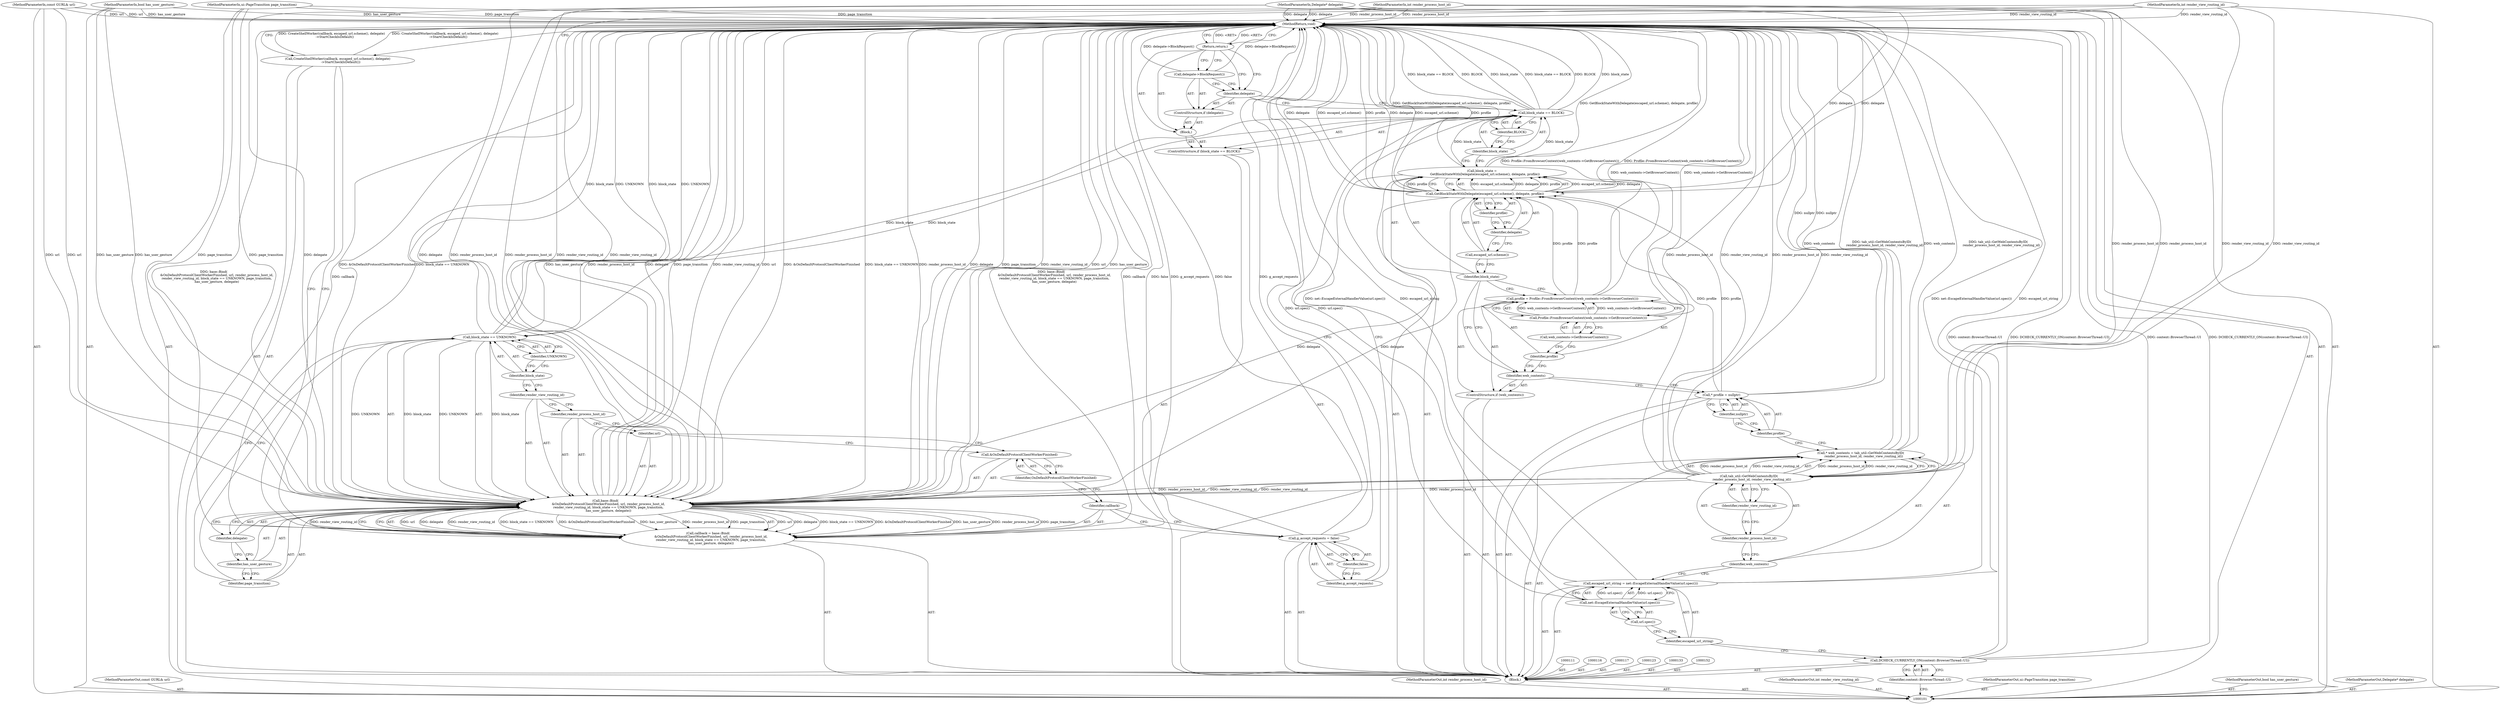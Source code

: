 digraph "1_Chrome_36fd3c9a6ba9fce9dd80c442c3ba5decd8e4c065" {
"1000168" [label="(MethodReturn,void)"];
"1000112" [label="(Call,escaped_url_string = net::EscapeExternalHandlerValue(url.spec()))"];
"1000113" [label="(Identifier,escaped_url_string)"];
"1000114" [label="(Call,net::EscapeExternalHandlerValue(url.spec()))"];
"1000115" [label="(Call,url.spec())"];
"1000118" [label="(Call,* web_contents = tab_util::GetWebContentsByID(\n      render_process_host_id, render_view_routing_id))"];
"1000119" [label="(Identifier,web_contents)"];
"1000120" [label="(Call,tab_util::GetWebContentsByID(\n      render_process_host_id, render_view_routing_id))"];
"1000122" [label="(Identifier,render_view_routing_id)"];
"1000121" [label="(Identifier,render_process_host_id)"];
"1000125" [label="(Identifier,profile)"];
"1000126" [label="(Identifier,nullptr)"];
"1000124" [label="(Call,* profile = nullptr)"];
"1000127" [label="(ControlStructure,if (web_contents))"];
"1000128" [label="(Identifier,web_contents)"];
"1000131" [label="(Call,Profile::FromBrowserContext(web_contents->GetBrowserContext()))"];
"1000129" [label="(Call,profile = Profile::FromBrowserContext(web_contents->GetBrowserContext()))"];
"1000130" [label="(Identifier,profile)"];
"1000132" [label="(Call,web_contents->GetBrowserContext())"];
"1000134" [label="(Call,block_state =\n      GetBlockStateWithDelegate(escaped_url.scheme(), delegate, profile))"];
"1000135" [label="(Identifier,block_state)"];
"1000137" [label="(Call,escaped_url.scheme())"];
"1000138" [label="(Identifier,delegate)"];
"1000136" [label="(Call,GetBlockStateWithDelegate(escaped_url.scheme(), delegate, profile))"];
"1000139" [label="(Identifier,profile)"];
"1000102" [label="(MethodParameterIn,const GURL& url)"];
"1000246" [label="(MethodParameterOut,const GURL& url)"];
"1000140" [label="(ControlStructure,if (block_state == BLOCK))"];
"1000143" [label="(Identifier,BLOCK)"];
"1000144" [label="(Block,)"];
"1000141" [label="(Call,block_state == BLOCK)"];
"1000142" [label="(Identifier,block_state)"];
"1000145" [label="(ControlStructure,if (delegate))"];
"1000146" [label="(Identifier,delegate)"];
"1000147" [label="(Call,delegate->BlockRequest())"];
"1000148" [label="(Return,return;)"];
"1000149" [label="(Call,g_accept_requests = false)"];
"1000150" [label="(Identifier,g_accept_requests)"];
"1000151" [label="(Identifier,false)"];
"1000153" [label="(Call,callback = base::Bind(\n      &OnDefaultProtocolClientWorkerFinished, url, render_process_host_id,\n      render_view_routing_id, block_state == UNKNOWN, page_transition,\n      has_user_gesture, delegate))"];
"1000154" [label="(Identifier,callback)"];
"1000155" [label="(Call,base::Bind(\n      &OnDefaultProtocolClientWorkerFinished, url, render_process_host_id,\n      render_view_routing_id, block_state == UNKNOWN, page_transition,\n      has_user_gesture, delegate))"];
"1000158" [label="(Identifier,url)"];
"1000159" [label="(Identifier,render_process_host_id)"];
"1000156" [label="(Call,&OnDefaultProtocolClientWorkerFinished)"];
"1000157" [label="(Identifier,OnDefaultProtocolClientWorkerFinished)"];
"1000103" [label="(MethodParameterIn,int render_process_host_id)"];
"1000247" [label="(MethodParameterOut,int render_process_host_id)"];
"1000161" [label="(Call,block_state == UNKNOWN)"];
"1000162" [label="(Identifier,block_state)"];
"1000163" [label="(Identifier,UNKNOWN)"];
"1000164" [label="(Identifier,page_transition)"];
"1000160" [label="(Identifier,render_view_routing_id)"];
"1000166" [label="(Identifier,delegate)"];
"1000165" [label="(Identifier,has_user_gesture)"];
"1000167" [label="(Call,CreateShellWorker(callback, escaped_url.scheme(), delegate)\n      ->StartCheckIsDefault())"];
"1000104" [label="(MethodParameterIn,int render_view_routing_id)"];
"1000248" [label="(MethodParameterOut,int render_view_routing_id)"];
"1000105" [label="(MethodParameterIn,ui::PageTransition page_transition)"];
"1000249" [label="(MethodParameterOut,ui::PageTransition page_transition)"];
"1000106" [label="(MethodParameterIn,bool has_user_gesture)"];
"1000250" [label="(MethodParameterOut,bool has_user_gesture)"];
"1000108" [label="(Block,)"];
"1000107" [label="(MethodParameterIn,Delegate* delegate)"];
"1000251" [label="(MethodParameterOut,Delegate* delegate)"];
"1000109" [label="(Call,DCHECK_CURRENTLY_ON(content::BrowserThread::UI))"];
"1000110" [label="(Identifier,content::BrowserThread::UI)"];
"1000168" -> "1000101"  [label="AST: "];
"1000168" -> "1000148"  [label="CFG: "];
"1000168" -> "1000167"  [label="CFG: "];
"1000155" -> "1000168"  [label="DDG: render_process_host_id"];
"1000155" -> "1000168"  [label="DDG: delegate"];
"1000155" -> "1000168"  [label="DDG: page_transition"];
"1000155" -> "1000168"  [label="DDG: render_view_routing_id"];
"1000155" -> "1000168"  [label="DDG: url"];
"1000155" -> "1000168"  [label="DDG: &OnDefaultProtocolClientWorkerFinished"];
"1000155" -> "1000168"  [label="DDG: block_state == UNKNOWN"];
"1000155" -> "1000168"  [label="DDG: has_user_gesture"];
"1000141" -> "1000168"  [label="DDG: block_state"];
"1000141" -> "1000168"  [label="DDG: block_state == BLOCK"];
"1000141" -> "1000168"  [label="DDG: BLOCK"];
"1000104" -> "1000168"  [label="DDG: render_view_routing_id"];
"1000105" -> "1000168"  [label="DDG: page_transition"];
"1000153" -> "1000168"  [label="DDG: callback"];
"1000153" -> "1000168"  [label="DDG: base::Bind(\n      &OnDefaultProtocolClientWorkerFinished, url, render_process_host_id,\n      render_view_routing_id, block_state == UNKNOWN, page_transition,\n      has_user_gesture, delegate)"];
"1000149" -> "1000168"  [label="DDG: g_accept_requests"];
"1000149" -> "1000168"  [label="DDG: false"];
"1000118" -> "1000168"  [label="DDG: web_contents"];
"1000118" -> "1000168"  [label="DDG: tab_util::GetWebContentsByID(\n      render_process_host_id, render_view_routing_id)"];
"1000124" -> "1000168"  [label="DDG: nullptr"];
"1000107" -> "1000168"  [label="DDG: delegate"];
"1000112" -> "1000168"  [label="DDG: net::EscapeExternalHandlerValue(url.spec())"];
"1000112" -> "1000168"  [label="DDG: escaped_url_string"];
"1000131" -> "1000168"  [label="DDG: web_contents->GetBrowserContext()"];
"1000136" -> "1000168"  [label="DDG: profile"];
"1000136" -> "1000168"  [label="DDG: delegate"];
"1000136" -> "1000168"  [label="DDG: escaped_url.scheme()"];
"1000167" -> "1000168"  [label="DDG: CreateShellWorker(callback, escaped_url.scheme(), delegate)\n      ->StartCheckIsDefault()"];
"1000103" -> "1000168"  [label="DDG: render_process_host_id"];
"1000114" -> "1000168"  [label="DDG: url.spec()"];
"1000120" -> "1000168"  [label="DDG: render_process_host_id"];
"1000120" -> "1000168"  [label="DDG: render_view_routing_id"];
"1000102" -> "1000168"  [label="DDG: url"];
"1000109" -> "1000168"  [label="DDG: content::BrowserThread::UI"];
"1000109" -> "1000168"  [label="DDG: DCHECK_CURRENTLY_ON(content::BrowserThread::UI)"];
"1000134" -> "1000168"  [label="DDG: GetBlockStateWithDelegate(escaped_url.scheme(), delegate, profile)"];
"1000161" -> "1000168"  [label="DDG: UNKNOWN"];
"1000161" -> "1000168"  [label="DDG: block_state"];
"1000147" -> "1000168"  [label="DDG: delegate->BlockRequest()"];
"1000106" -> "1000168"  [label="DDG: has_user_gesture"];
"1000129" -> "1000168"  [label="DDG: Profile::FromBrowserContext(web_contents->GetBrowserContext())"];
"1000148" -> "1000168"  [label="DDG: <RET>"];
"1000112" -> "1000108"  [label="AST: "];
"1000112" -> "1000114"  [label="CFG: "];
"1000113" -> "1000112"  [label="AST: "];
"1000114" -> "1000112"  [label="AST: "];
"1000119" -> "1000112"  [label="CFG: "];
"1000112" -> "1000168"  [label="DDG: net::EscapeExternalHandlerValue(url.spec())"];
"1000112" -> "1000168"  [label="DDG: escaped_url_string"];
"1000114" -> "1000112"  [label="DDG: url.spec()"];
"1000113" -> "1000112"  [label="AST: "];
"1000113" -> "1000109"  [label="CFG: "];
"1000115" -> "1000113"  [label="CFG: "];
"1000114" -> "1000112"  [label="AST: "];
"1000114" -> "1000115"  [label="CFG: "];
"1000115" -> "1000114"  [label="AST: "];
"1000112" -> "1000114"  [label="CFG: "];
"1000114" -> "1000168"  [label="DDG: url.spec()"];
"1000114" -> "1000112"  [label="DDG: url.spec()"];
"1000115" -> "1000114"  [label="AST: "];
"1000115" -> "1000113"  [label="CFG: "];
"1000114" -> "1000115"  [label="CFG: "];
"1000118" -> "1000108"  [label="AST: "];
"1000118" -> "1000120"  [label="CFG: "];
"1000119" -> "1000118"  [label="AST: "];
"1000120" -> "1000118"  [label="AST: "];
"1000125" -> "1000118"  [label="CFG: "];
"1000118" -> "1000168"  [label="DDG: web_contents"];
"1000118" -> "1000168"  [label="DDG: tab_util::GetWebContentsByID(\n      render_process_host_id, render_view_routing_id)"];
"1000120" -> "1000118"  [label="DDG: render_process_host_id"];
"1000120" -> "1000118"  [label="DDG: render_view_routing_id"];
"1000119" -> "1000118"  [label="AST: "];
"1000119" -> "1000112"  [label="CFG: "];
"1000121" -> "1000119"  [label="CFG: "];
"1000120" -> "1000118"  [label="AST: "];
"1000120" -> "1000122"  [label="CFG: "];
"1000121" -> "1000120"  [label="AST: "];
"1000122" -> "1000120"  [label="AST: "];
"1000118" -> "1000120"  [label="CFG: "];
"1000120" -> "1000168"  [label="DDG: render_process_host_id"];
"1000120" -> "1000168"  [label="DDG: render_view_routing_id"];
"1000120" -> "1000118"  [label="DDG: render_process_host_id"];
"1000120" -> "1000118"  [label="DDG: render_view_routing_id"];
"1000103" -> "1000120"  [label="DDG: render_process_host_id"];
"1000104" -> "1000120"  [label="DDG: render_view_routing_id"];
"1000120" -> "1000155"  [label="DDG: render_process_host_id"];
"1000120" -> "1000155"  [label="DDG: render_view_routing_id"];
"1000122" -> "1000120"  [label="AST: "];
"1000122" -> "1000121"  [label="CFG: "];
"1000120" -> "1000122"  [label="CFG: "];
"1000121" -> "1000120"  [label="AST: "];
"1000121" -> "1000119"  [label="CFG: "];
"1000122" -> "1000121"  [label="CFG: "];
"1000125" -> "1000124"  [label="AST: "];
"1000125" -> "1000118"  [label="CFG: "];
"1000126" -> "1000125"  [label="CFG: "];
"1000126" -> "1000124"  [label="AST: "];
"1000126" -> "1000125"  [label="CFG: "];
"1000124" -> "1000126"  [label="CFG: "];
"1000124" -> "1000108"  [label="AST: "];
"1000124" -> "1000126"  [label="CFG: "];
"1000125" -> "1000124"  [label="AST: "];
"1000126" -> "1000124"  [label="AST: "];
"1000128" -> "1000124"  [label="CFG: "];
"1000124" -> "1000168"  [label="DDG: nullptr"];
"1000124" -> "1000136"  [label="DDG: profile"];
"1000127" -> "1000108"  [label="AST: "];
"1000128" -> "1000127"  [label="AST: "];
"1000129" -> "1000127"  [label="AST: "];
"1000128" -> "1000127"  [label="AST: "];
"1000128" -> "1000124"  [label="CFG: "];
"1000130" -> "1000128"  [label="CFG: "];
"1000135" -> "1000128"  [label="CFG: "];
"1000131" -> "1000129"  [label="AST: "];
"1000131" -> "1000132"  [label="CFG: "];
"1000132" -> "1000131"  [label="AST: "];
"1000129" -> "1000131"  [label="CFG: "];
"1000131" -> "1000168"  [label="DDG: web_contents->GetBrowserContext()"];
"1000131" -> "1000129"  [label="DDG: web_contents->GetBrowserContext()"];
"1000129" -> "1000127"  [label="AST: "];
"1000129" -> "1000131"  [label="CFG: "];
"1000130" -> "1000129"  [label="AST: "];
"1000131" -> "1000129"  [label="AST: "];
"1000135" -> "1000129"  [label="CFG: "];
"1000129" -> "1000168"  [label="DDG: Profile::FromBrowserContext(web_contents->GetBrowserContext())"];
"1000131" -> "1000129"  [label="DDG: web_contents->GetBrowserContext()"];
"1000129" -> "1000136"  [label="DDG: profile"];
"1000130" -> "1000129"  [label="AST: "];
"1000130" -> "1000128"  [label="CFG: "];
"1000132" -> "1000130"  [label="CFG: "];
"1000132" -> "1000131"  [label="AST: "];
"1000132" -> "1000130"  [label="CFG: "];
"1000131" -> "1000132"  [label="CFG: "];
"1000134" -> "1000108"  [label="AST: "];
"1000134" -> "1000136"  [label="CFG: "];
"1000135" -> "1000134"  [label="AST: "];
"1000136" -> "1000134"  [label="AST: "];
"1000142" -> "1000134"  [label="CFG: "];
"1000134" -> "1000168"  [label="DDG: GetBlockStateWithDelegate(escaped_url.scheme(), delegate, profile)"];
"1000136" -> "1000134"  [label="DDG: escaped_url.scheme()"];
"1000136" -> "1000134"  [label="DDG: delegate"];
"1000136" -> "1000134"  [label="DDG: profile"];
"1000134" -> "1000141"  [label="DDG: block_state"];
"1000135" -> "1000134"  [label="AST: "];
"1000135" -> "1000129"  [label="CFG: "];
"1000135" -> "1000128"  [label="CFG: "];
"1000137" -> "1000135"  [label="CFG: "];
"1000137" -> "1000136"  [label="AST: "];
"1000137" -> "1000135"  [label="CFG: "];
"1000138" -> "1000137"  [label="CFG: "];
"1000138" -> "1000136"  [label="AST: "];
"1000138" -> "1000137"  [label="CFG: "];
"1000139" -> "1000138"  [label="CFG: "];
"1000136" -> "1000134"  [label="AST: "];
"1000136" -> "1000139"  [label="CFG: "];
"1000137" -> "1000136"  [label="AST: "];
"1000138" -> "1000136"  [label="AST: "];
"1000139" -> "1000136"  [label="AST: "];
"1000134" -> "1000136"  [label="CFG: "];
"1000136" -> "1000168"  [label="DDG: profile"];
"1000136" -> "1000168"  [label="DDG: delegate"];
"1000136" -> "1000168"  [label="DDG: escaped_url.scheme()"];
"1000136" -> "1000134"  [label="DDG: escaped_url.scheme()"];
"1000136" -> "1000134"  [label="DDG: delegate"];
"1000136" -> "1000134"  [label="DDG: profile"];
"1000107" -> "1000136"  [label="DDG: delegate"];
"1000129" -> "1000136"  [label="DDG: profile"];
"1000124" -> "1000136"  [label="DDG: profile"];
"1000136" -> "1000155"  [label="DDG: delegate"];
"1000139" -> "1000136"  [label="AST: "];
"1000139" -> "1000138"  [label="CFG: "];
"1000136" -> "1000139"  [label="CFG: "];
"1000102" -> "1000101"  [label="AST: "];
"1000102" -> "1000168"  [label="DDG: url"];
"1000102" -> "1000155"  [label="DDG: url"];
"1000246" -> "1000101"  [label="AST: "];
"1000140" -> "1000108"  [label="AST: "];
"1000141" -> "1000140"  [label="AST: "];
"1000144" -> "1000140"  [label="AST: "];
"1000143" -> "1000141"  [label="AST: "];
"1000143" -> "1000142"  [label="CFG: "];
"1000141" -> "1000143"  [label="CFG: "];
"1000144" -> "1000140"  [label="AST: "];
"1000145" -> "1000144"  [label="AST: "];
"1000148" -> "1000144"  [label="AST: "];
"1000141" -> "1000140"  [label="AST: "];
"1000141" -> "1000143"  [label="CFG: "];
"1000142" -> "1000141"  [label="AST: "];
"1000143" -> "1000141"  [label="AST: "];
"1000146" -> "1000141"  [label="CFG: "];
"1000150" -> "1000141"  [label="CFG: "];
"1000141" -> "1000168"  [label="DDG: block_state"];
"1000141" -> "1000168"  [label="DDG: block_state == BLOCK"];
"1000141" -> "1000168"  [label="DDG: BLOCK"];
"1000134" -> "1000141"  [label="DDG: block_state"];
"1000141" -> "1000161"  [label="DDG: block_state"];
"1000142" -> "1000141"  [label="AST: "];
"1000142" -> "1000134"  [label="CFG: "];
"1000143" -> "1000142"  [label="CFG: "];
"1000145" -> "1000144"  [label="AST: "];
"1000146" -> "1000145"  [label="AST: "];
"1000147" -> "1000145"  [label="AST: "];
"1000146" -> "1000145"  [label="AST: "];
"1000146" -> "1000141"  [label="CFG: "];
"1000147" -> "1000146"  [label="CFG: "];
"1000148" -> "1000146"  [label="CFG: "];
"1000147" -> "1000145"  [label="AST: "];
"1000147" -> "1000146"  [label="CFG: "];
"1000148" -> "1000147"  [label="CFG: "];
"1000147" -> "1000168"  [label="DDG: delegate->BlockRequest()"];
"1000148" -> "1000144"  [label="AST: "];
"1000148" -> "1000147"  [label="CFG: "];
"1000148" -> "1000146"  [label="CFG: "];
"1000168" -> "1000148"  [label="CFG: "];
"1000148" -> "1000168"  [label="DDG: <RET>"];
"1000149" -> "1000108"  [label="AST: "];
"1000149" -> "1000151"  [label="CFG: "];
"1000150" -> "1000149"  [label="AST: "];
"1000151" -> "1000149"  [label="AST: "];
"1000154" -> "1000149"  [label="CFG: "];
"1000149" -> "1000168"  [label="DDG: g_accept_requests"];
"1000149" -> "1000168"  [label="DDG: false"];
"1000150" -> "1000149"  [label="AST: "];
"1000150" -> "1000141"  [label="CFG: "];
"1000151" -> "1000150"  [label="CFG: "];
"1000151" -> "1000149"  [label="AST: "];
"1000151" -> "1000150"  [label="CFG: "];
"1000149" -> "1000151"  [label="CFG: "];
"1000153" -> "1000108"  [label="AST: "];
"1000153" -> "1000155"  [label="CFG: "];
"1000154" -> "1000153"  [label="AST: "];
"1000155" -> "1000153"  [label="AST: "];
"1000167" -> "1000153"  [label="CFG: "];
"1000153" -> "1000168"  [label="DDG: callback"];
"1000153" -> "1000168"  [label="DDG: base::Bind(\n      &OnDefaultProtocolClientWorkerFinished, url, render_process_host_id,\n      render_view_routing_id, block_state == UNKNOWN, page_transition,\n      has_user_gesture, delegate)"];
"1000155" -> "1000153"  [label="DDG: url"];
"1000155" -> "1000153"  [label="DDG: delegate"];
"1000155" -> "1000153"  [label="DDG: render_view_routing_id"];
"1000155" -> "1000153"  [label="DDG: block_state == UNKNOWN"];
"1000155" -> "1000153"  [label="DDG: &OnDefaultProtocolClientWorkerFinished"];
"1000155" -> "1000153"  [label="DDG: has_user_gesture"];
"1000155" -> "1000153"  [label="DDG: render_process_host_id"];
"1000155" -> "1000153"  [label="DDG: page_transition"];
"1000154" -> "1000153"  [label="AST: "];
"1000154" -> "1000149"  [label="CFG: "];
"1000157" -> "1000154"  [label="CFG: "];
"1000155" -> "1000153"  [label="AST: "];
"1000155" -> "1000166"  [label="CFG: "];
"1000156" -> "1000155"  [label="AST: "];
"1000158" -> "1000155"  [label="AST: "];
"1000159" -> "1000155"  [label="AST: "];
"1000160" -> "1000155"  [label="AST: "];
"1000161" -> "1000155"  [label="AST: "];
"1000164" -> "1000155"  [label="AST: "];
"1000165" -> "1000155"  [label="AST: "];
"1000166" -> "1000155"  [label="AST: "];
"1000153" -> "1000155"  [label="CFG: "];
"1000155" -> "1000168"  [label="DDG: render_process_host_id"];
"1000155" -> "1000168"  [label="DDG: delegate"];
"1000155" -> "1000168"  [label="DDG: page_transition"];
"1000155" -> "1000168"  [label="DDG: render_view_routing_id"];
"1000155" -> "1000168"  [label="DDG: url"];
"1000155" -> "1000168"  [label="DDG: &OnDefaultProtocolClientWorkerFinished"];
"1000155" -> "1000168"  [label="DDG: block_state == UNKNOWN"];
"1000155" -> "1000168"  [label="DDG: has_user_gesture"];
"1000155" -> "1000153"  [label="DDG: url"];
"1000155" -> "1000153"  [label="DDG: delegate"];
"1000155" -> "1000153"  [label="DDG: render_view_routing_id"];
"1000155" -> "1000153"  [label="DDG: block_state == UNKNOWN"];
"1000155" -> "1000153"  [label="DDG: &OnDefaultProtocolClientWorkerFinished"];
"1000155" -> "1000153"  [label="DDG: has_user_gesture"];
"1000155" -> "1000153"  [label="DDG: render_process_host_id"];
"1000155" -> "1000153"  [label="DDG: page_transition"];
"1000102" -> "1000155"  [label="DDG: url"];
"1000120" -> "1000155"  [label="DDG: render_process_host_id"];
"1000120" -> "1000155"  [label="DDG: render_view_routing_id"];
"1000103" -> "1000155"  [label="DDG: render_process_host_id"];
"1000104" -> "1000155"  [label="DDG: render_view_routing_id"];
"1000161" -> "1000155"  [label="DDG: block_state"];
"1000161" -> "1000155"  [label="DDG: UNKNOWN"];
"1000105" -> "1000155"  [label="DDG: page_transition"];
"1000106" -> "1000155"  [label="DDG: has_user_gesture"];
"1000136" -> "1000155"  [label="DDG: delegate"];
"1000107" -> "1000155"  [label="DDG: delegate"];
"1000158" -> "1000155"  [label="AST: "];
"1000158" -> "1000156"  [label="CFG: "];
"1000159" -> "1000158"  [label="CFG: "];
"1000159" -> "1000155"  [label="AST: "];
"1000159" -> "1000158"  [label="CFG: "];
"1000160" -> "1000159"  [label="CFG: "];
"1000156" -> "1000155"  [label="AST: "];
"1000156" -> "1000157"  [label="CFG: "];
"1000157" -> "1000156"  [label="AST: "];
"1000158" -> "1000156"  [label="CFG: "];
"1000157" -> "1000156"  [label="AST: "];
"1000157" -> "1000154"  [label="CFG: "];
"1000156" -> "1000157"  [label="CFG: "];
"1000103" -> "1000101"  [label="AST: "];
"1000103" -> "1000168"  [label="DDG: render_process_host_id"];
"1000103" -> "1000120"  [label="DDG: render_process_host_id"];
"1000103" -> "1000155"  [label="DDG: render_process_host_id"];
"1000247" -> "1000101"  [label="AST: "];
"1000161" -> "1000155"  [label="AST: "];
"1000161" -> "1000163"  [label="CFG: "];
"1000162" -> "1000161"  [label="AST: "];
"1000163" -> "1000161"  [label="AST: "];
"1000164" -> "1000161"  [label="CFG: "];
"1000161" -> "1000168"  [label="DDG: UNKNOWN"];
"1000161" -> "1000168"  [label="DDG: block_state"];
"1000161" -> "1000155"  [label="DDG: block_state"];
"1000161" -> "1000155"  [label="DDG: UNKNOWN"];
"1000141" -> "1000161"  [label="DDG: block_state"];
"1000162" -> "1000161"  [label="AST: "];
"1000162" -> "1000160"  [label="CFG: "];
"1000163" -> "1000162"  [label="CFG: "];
"1000163" -> "1000161"  [label="AST: "];
"1000163" -> "1000162"  [label="CFG: "];
"1000161" -> "1000163"  [label="CFG: "];
"1000164" -> "1000155"  [label="AST: "];
"1000164" -> "1000161"  [label="CFG: "];
"1000165" -> "1000164"  [label="CFG: "];
"1000160" -> "1000155"  [label="AST: "];
"1000160" -> "1000159"  [label="CFG: "];
"1000162" -> "1000160"  [label="CFG: "];
"1000166" -> "1000155"  [label="AST: "];
"1000166" -> "1000165"  [label="CFG: "];
"1000155" -> "1000166"  [label="CFG: "];
"1000165" -> "1000155"  [label="AST: "];
"1000165" -> "1000164"  [label="CFG: "];
"1000166" -> "1000165"  [label="CFG: "];
"1000167" -> "1000108"  [label="AST: "];
"1000167" -> "1000153"  [label="CFG: "];
"1000168" -> "1000167"  [label="CFG: "];
"1000167" -> "1000168"  [label="DDG: CreateShellWorker(callback, escaped_url.scheme(), delegate)\n      ->StartCheckIsDefault()"];
"1000104" -> "1000101"  [label="AST: "];
"1000104" -> "1000168"  [label="DDG: render_view_routing_id"];
"1000104" -> "1000120"  [label="DDG: render_view_routing_id"];
"1000104" -> "1000155"  [label="DDG: render_view_routing_id"];
"1000248" -> "1000101"  [label="AST: "];
"1000105" -> "1000101"  [label="AST: "];
"1000105" -> "1000168"  [label="DDG: page_transition"];
"1000105" -> "1000155"  [label="DDG: page_transition"];
"1000249" -> "1000101"  [label="AST: "];
"1000106" -> "1000101"  [label="AST: "];
"1000106" -> "1000168"  [label="DDG: has_user_gesture"];
"1000106" -> "1000155"  [label="DDG: has_user_gesture"];
"1000250" -> "1000101"  [label="AST: "];
"1000108" -> "1000101"  [label="AST: "];
"1000109" -> "1000108"  [label="AST: "];
"1000111" -> "1000108"  [label="AST: "];
"1000112" -> "1000108"  [label="AST: "];
"1000116" -> "1000108"  [label="AST: "];
"1000117" -> "1000108"  [label="AST: "];
"1000118" -> "1000108"  [label="AST: "];
"1000123" -> "1000108"  [label="AST: "];
"1000124" -> "1000108"  [label="AST: "];
"1000127" -> "1000108"  [label="AST: "];
"1000133" -> "1000108"  [label="AST: "];
"1000134" -> "1000108"  [label="AST: "];
"1000140" -> "1000108"  [label="AST: "];
"1000149" -> "1000108"  [label="AST: "];
"1000152" -> "1000108"  [label="AST: "];
"1000153" -> "1000108"  [label="AST: "];
"1000167" -> "1000108"  [label="AST: "];
"1000107" -> "1000101"  [label="AST: "];
"1000107" -> "1000168"  [label="DDG: delegate"];
"1000107" -> "1000136"  [label="DDG: delegate"];
"1000107" -> "1000155"  [label="DDG: delegate"];
"1000251" -> "1000101"  [label="AST: "];
"1000109" -> "1000108"  [label="AST: "];
"1000109" -> "1000110"  [label="CFG: "];
"1000110" -> "1000109"  [label="AST: "];
"1000113" -> "1000109"  [label="CFG: "];
"1000109" -> "1000168"  [label="DDG: content::BrowserThread::UI"];
"1000109" -> "1000168"  [label="DDG: DCHECK_CURRENTLY_ON(content::BrowserThread::UI)"];
"1000110" -> "1000109"  [label="AST: "];
"1000110" -> "1000101"  [label="CFG: "];
"1000109" -> "1000110"  [label="CFG: "];
}
